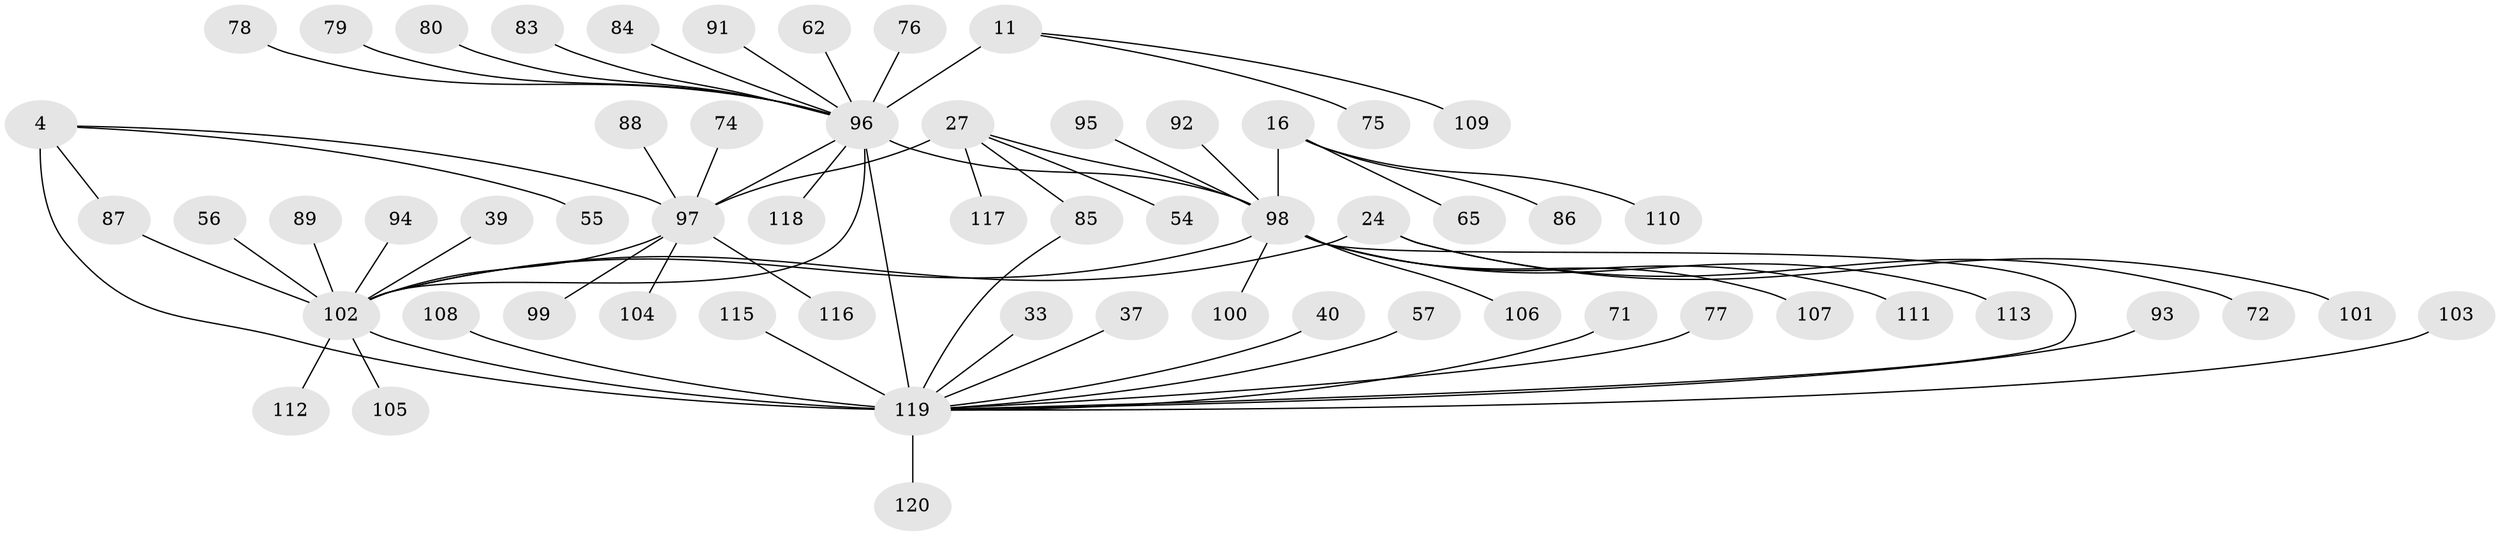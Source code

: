 // original degree distribution, {10: 0.075, 7: 0.06666666666666667, 12: 0.008333333333333333, 11: 0.008333333333333333, 9: 0.03333333333333333, 5: 0.008333333333333333, 14: 0.008333333333333333, 8: 0.016666666666666666, 6: 0.025, 1: 0.575, 3: 0.041666666666666664, 4: 0.016666666666666666, 2: 0.11666666666666667}
// Generated by graph-tools (version 1.1) at 2025/55/03/09/25 04:55:50]
// undirected, 60 vertices, 67 edges
graph export_dot {
graph [start="1"]
  node [color=gray90,style=filled];
  4 [super="+2"];
  11 [super="+9"];
  16 [super="+13"];
  24 [super="+19"];
  27 [super="+25"];
  33;
  37;
  39;
  40;
  54;
  55;
  56;
  57;
  62 [super="+61"];
  65;
  71;
  72;
  74;
  75;
  76 [super="+69"];
  77 [super="+66"];
  78;
  79;
  80;
  83;
  84;
  85 [super="+70"];
  86;
  87 [super="+41"];
  88;
  89;
  91;
  92;
  93;
  94;
  95 [super="+63"];
  96 [super="+12+10+68+90+31+36+48+49+50+58"];
  97 [super="+28+30+73+38+42+43+45+51+52+67"];
  98 [super="+17+53+47+18"];
  99;
  100;
  101;
  102 [super="+64+59"];
  103;
  104;
  105;
  106;
  107;
  108;
  109;
  110;
  111;
  112;
  113;
  115 [super="+81"];
  116;
  117;
  118;
  119 [super="+114+6+5"];
  120;
  4 -- 55;
  4 -- 119 [weight=9];
  4 -- 87;
  4 -- 97;
  11 -- 75;
  11 -- 109;
  11 -- 96 [weight=8];
  16 -- 86;
  16 -- 65;
  16 -- 110;
  16 -- 98 [weight=8];
  24 -- 101;
  24 -- 72;
  24 -- 102 [weight=8];
  27 -- 117;
  27 -- 54;
  27 -- 85;
  27 -- 97 [weight=8];
  27 -- 98;
  33 -- 119;
  37 -- 119;
  39 -- 102;
  40 -- 119;
  56 -- 102;
  57 -- 119;
  62 -- 96;
  71 -- 119;
  74 -- 97;
  76 -- 96;
  77 -- 119;
  78 -- 96;
  79 -- 96;
  80 -- 96;
  83 -- 96;
  84 -- 96;
  85 -- 119;
  87 -- 102;
  88 -- 97;
  89 -- 102;
  91 -- 96;
  92 -- 98;
  93 -- 119;
  94 -- 102;
  95 -- 98;
  96 -- 119 [weight=3];
  96 -- 118;
  96 -- 97 [weight=2];
  96 -- 102 [weight=2];
  96 -- 98 [weight=2];
  97 -- 99;
  97 -- 104;
  97 -- 116;
  97 -- 102;
  98 -- 102 [weight=3];
  98 -- 106;
  98 -- 107;
  98 -- 113;
  98 -- 119 [weight=3];
  98 -- 100;
  98 -- 111;
  102 -- 105;
  102 -- 112;
  102 -- 119 [weight=3];
  103 -- 119;
  108 -- 119;
  115 -- 119;
  119 -- 120;
}

